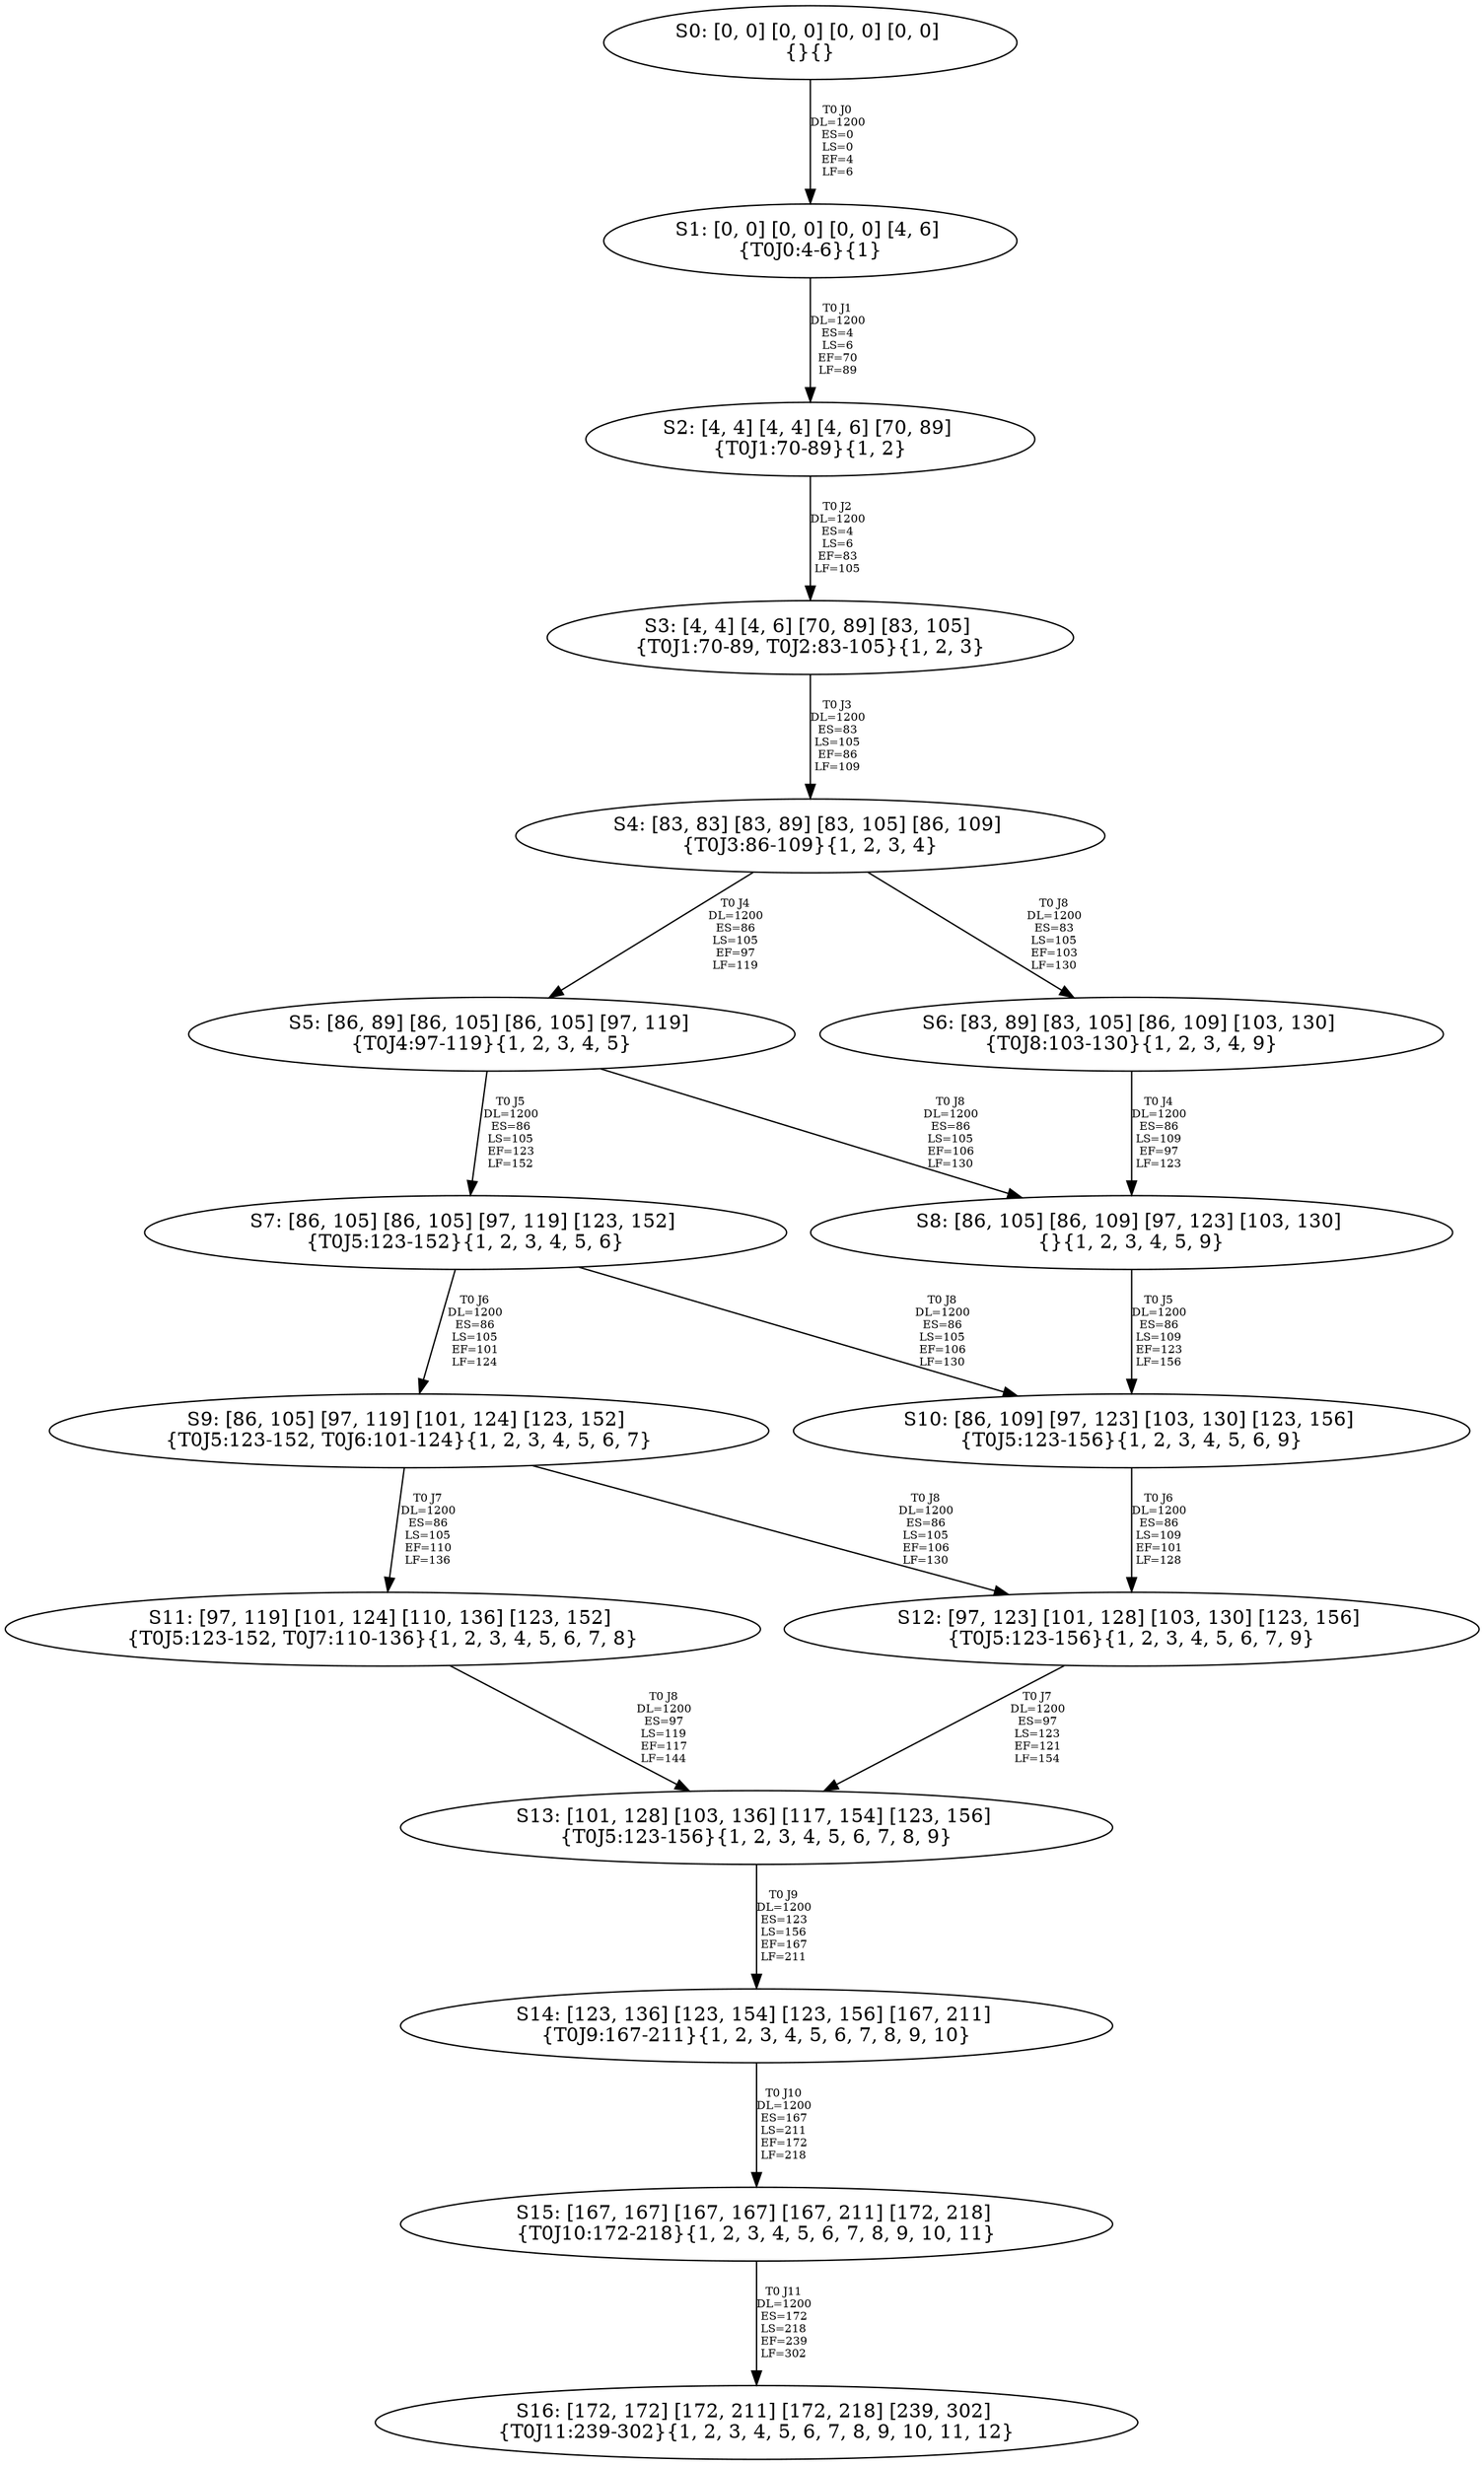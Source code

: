 digraph {
	S0[label="S0: [0, 0] [0, 0] [0, 0] [0, 0] \n{}{}"];
	S1[label="S1: [0, 0] [0, 0] [0, 0] [4, 6] \n{T0J0:4-6}{1}"];
	S2[label="S2: [4, 4] [4, 4] [4, 6] [70, 89] \n{T0J1:70-89}{1, 2}"];
	S3[label="S3: [4, 4] [4, 6] [70, 89] [83, 105] \n{T0J1:70-89, T0J2:83-105}{1, 2, 3}"];
	S4[label="S4: [83, 83] [83, 89] [83, 105] [86, 109] \n{T0J3:86-109}{1, 2, 3, 4}"];
	S5[label="S5: [86, 89] [86, 105] [86, 105] [97, 119] \n{T0J4:97-119}{1, 2, 3, 4, 5}"];
	S6[label="S6: [83, 89] [83, 105] [86, 109] [103, 130] \n{T0J8:103-130}{1, 2, 3, 4, 9}"];
	S7[label="S7: [86, 105] [86, 105] [97, 119] [123, 152] \n{T0J5:123-152}{1, 2, 3, 4, 5, 6}"];
	S8[label="S8: [86, 105] [86, 109] [97, 123] [103, 130] \n{}{1, 2, 3, 4, 5, 9}"];
	S9[label="S9: [86, 105] [97, 119] [101, 124] [123, 152] \n{T0J5:123-152, T0J6:101-124}{1, 2, 3, 4, 5, 6, 7}"];
	S10[label="S10: [86, 109] [97, 123] [103, 130] [123, 156] \n{T0J5:123-156}{1, 2, 3, 4, 5, 6, 9}"];
	S11[label="S11: [97, 119] [101, 124] [110, 136] [123, 152] \n{T0J5:123-152, T0J7:110-136}{1, 2, 3, 4, 5, 6, 7, 8}"];
	S12[label="S12: [97, 123] [101, 128] [103, 130] [123, 156] \n{T0J5:123-156}{1, 2, 3, 4, 5, 6, 7, 9}"];
	S13[label="S13: [101, 128] [103, 136] [117, 154] [123, 156] \n{T0J5:123-156}{1, 2, 3, 4, 5, 6, 7, 8, 9}"];
	S14[label="S14: [123, 136] [123, 154] [123, 156] [167, 211] \n{T0J9:167-211}{1, 2, 3, 4, 5, 6, 7, 8, 9, 10}"];
	S15[label="S15: [167, 167] [167, 167] [167, 211] [172, 218] \n{T0J10:172-218}{1, 2, 3, 4, 5, 6, 7, 8, 9, 10, 11}"];
	S16[label="S16: [172, 172] [172, 211] [172, 218] [239, 302] \n{T0J11:239-302}{1, 2, 3, 4, 5, 6, 7, 8, 9, 10, 11, 12}"];
	S0 -> S1[label="T0 J0\nDL=1200\nES=0\nLS=0\nEF=4\nLF=6",fontsize=8];
	S1 -> S2[label="T0 J1\nDL=1200\nES=4\nLS=6\nEF=70\nLF=89",fontsize=8];
	S2 -> S3[label="T0 J2\nDL=1200\nES=4\nLS=6\nEF=83\nLF=105",fontsize=8];
	S3 -> S4[label="T0 J3\nDL=1200\nES=83\nLS=105\nEF=86\nLF=109",fontsize=8];
	S4 -> S5[label="T0 J4\nDL=1200\nES=86\nLS=105\nEF=97\nLF=119",fontsize=8];
	S4 -> S6[label="T0 J8\nDL=1200\nES=83\nLS=105\nEF=103\nLF=130",fontsize=8];
	S5 -> S7[label="T0 J5\nDL=1200\nES=86\nLS=105\nEF=123\nLF=152",fontsize=8];
	S5 -> S8[label="T0 J8\nDL=1200\nES=86\nLS=105\nEF=106\nLF=130",fontsize=8];
	S6 -> S8[label="T0 J4\nDL=1200\nES=86\nLS=109\nEF=97\nLF=123",fontsize=8];
	S7 -> S9[label="T0 J6\nDL=1200\nES=86\nLS=105\nEF=101\nLF=124",fontsize=8];
	S7 -> S10[label="T0 J8\nDL=1200\nES=86\nLS=105\nEF=106\nLF=130",fontsize=8];
	S8 -> S10[label="T0 J5\nDL=1200\nES=86\nLS=109\nEF=123\nLF=156",fontsize=8];
	S9 -> S11[label="T0 J7\nDL=1200\nES=86\nLS=105\nEF=110\nLF=136",fontsize=8];
	S9 -> S12[label="T0 J8\nDL=1200\nES=86\nLS=105\nEF=106\nLF=130",fontsize=8];
	S10 -> S12[label="T0 J6\nDL=1200\nES=86\nLS=109\nEF=101\nLF=128",fontsize=8];
	S11 -> S13[label="T0 J8\nDL=1200\nES=97\nLS=119\nEF=117\nLF=144",fontsize=8];
	S12 -> S13[label="T0 J7\nDL=1200\nES=97\nLS=123\nEF=121\nLF=154",fontsize=8];
	S13 -> S14[label="T0 J9\nDL=1200\nES=123\nLS=156\nEF=167\nLF=211",fontsize=8];
	S14 -> S15[label="T0 J10\nDL=1200\nES=167\nLS=211\nEF=172\nLF=218",fontsize=8];
	S15 -> S16[label="T0 J11\nDL=1200\nES=172\nLS=218\nEF=239\nLF=302",fontsize=8];
}
